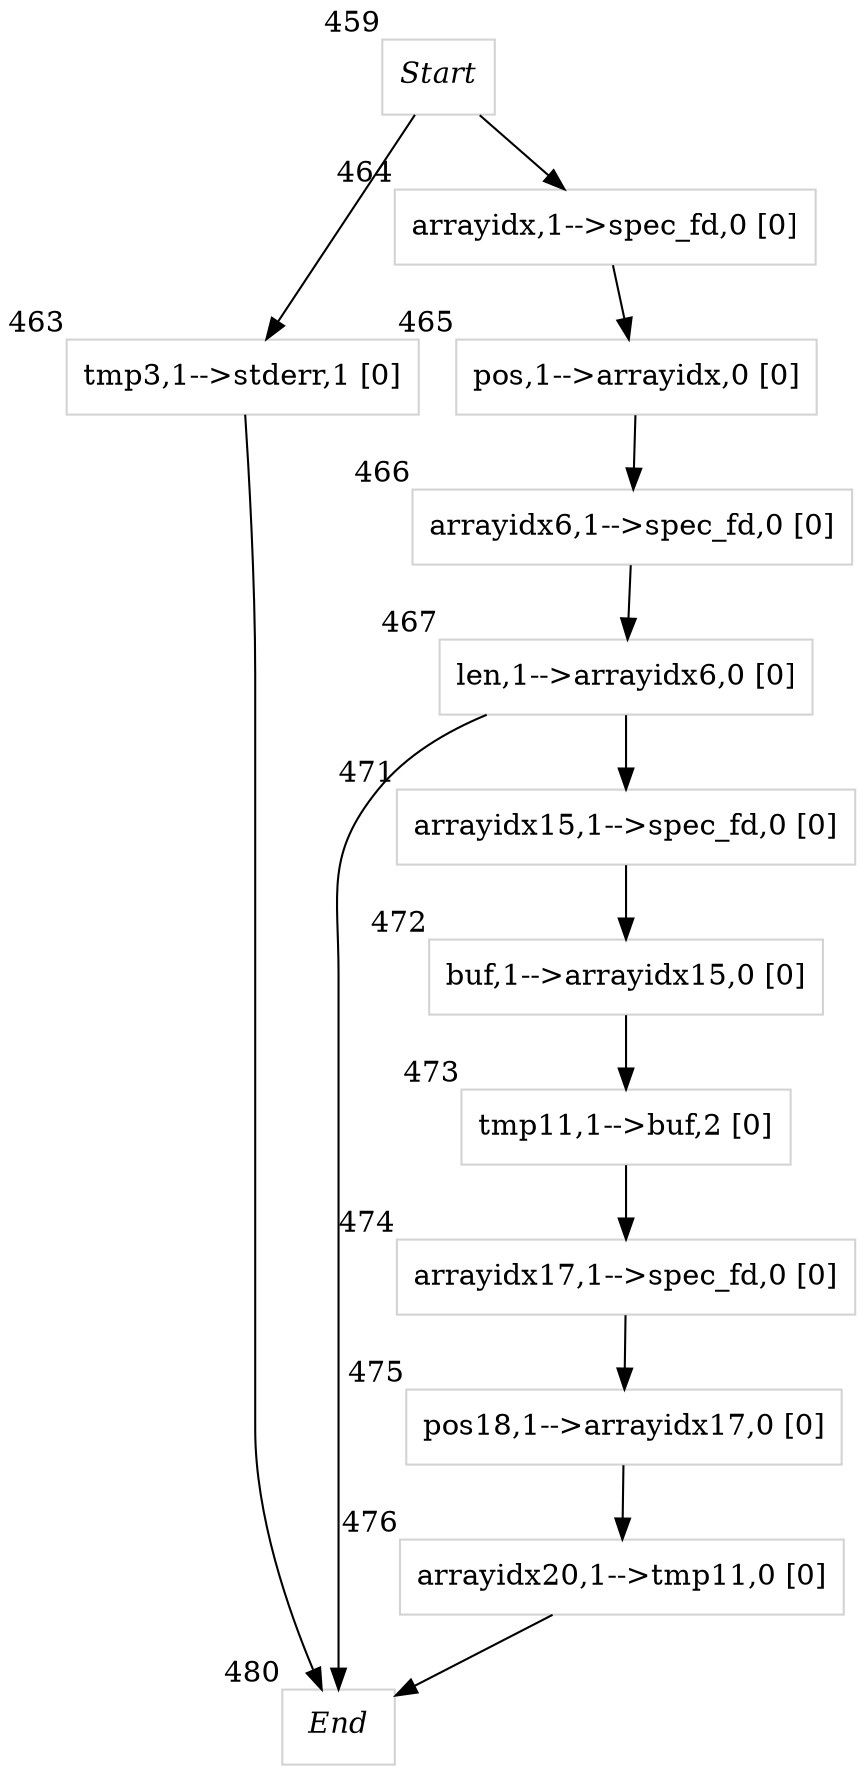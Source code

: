 digraph GPG{
node [shape=box]; 
459[label=<<I>Start</I>>,xlabel="459", color=lightgray, fontcolor=black];
459->463;
459->464;
463[label="tmp3,1-->stderr,1 [0]
",xlabel="463", color=lightgray, fontcolor=black];
463->480;
464[label="arrayidx,1-->spec_fd,0 [0]
",xlabel="464", color=lightgray, fontcolor=black];
464->465;
465[label="pos,1-->arrayidx,0 [0]
",xlabel="465", color=lightgray, fontcolor=black];
465->466;
466[label="arrayidx6,1-->spec_fd,0 [0]
",xlabel="466", color=lightgray, fontcolor=black];
466->467;
467[label="len,1-->arrayidx6,0 [0]
",xlabel="467", color=lightgray, fontcolor=black];
467->471;
467->480;
471[label="arrayidx15,1-->spec_fd,0 [0]
",xlabel="471", color=lightgray, fontcolor=black];
471->472;
472[label="buf,1-->arrayidx15,0 [0]
",xlabel="472", color=lightgray, fontcolor=black];
472->473;
473[label="tmp11,1-->buf,2 [0]
",xlabel="473", color=lightgray, fontcolor=black];
473->474;
474[label="arrayidx17,1-->spec_fd,0 [0]
",xlabel="474", color=lightgray, fontcolor=black];
474->475;
475[label="pos18,1-->arrayidx17,0 [0]
",xlabel="475", color=lightgray, fontcolor=black];
475->476;
476[label="arrayidx20,1-->tmp11,0 [0]
",xlabel="476", color=lightgray, fontcolor=black];
476->480;
480[label=<<I>End</I>>,xlabel="480", color=lightgray, fontcolor=black];
}
